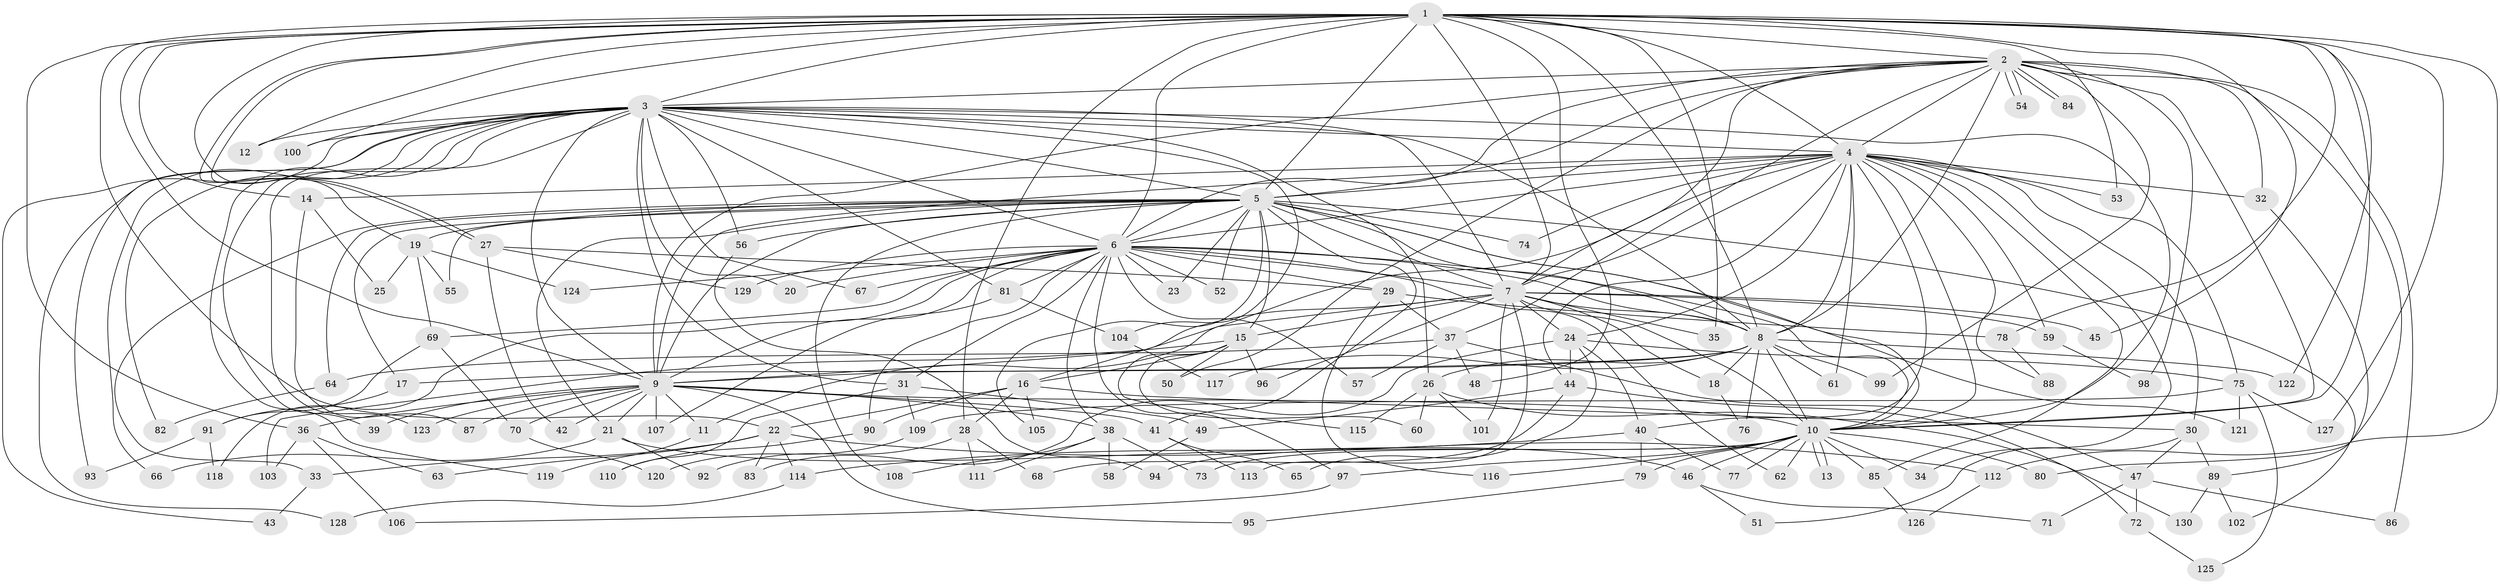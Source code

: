 // coarse degree distribution, {36: 0.009708737864077669, 19: 0.009708737864077669, 24: 0.009708737864077669, 25: 0.009708737864077669, 23: 0.019417475728155338, 17: 0.009708737864077669, 18: 0.009708737864077669, 22: 0.009708737864077669, 3: 0.13592233009708737, 2: 0.5533980582524272, 1: 0.009708737864077669, 4: 0.07766990291262135, 7: 0.02912621359223301, 5: 0.05825242718446602, 9: 0.009708737864077669, 6: 0.038834951456310676}
// Generated by graph-tools (version 1.1) at 2025/41/03/06/25 10:41:40]
// undirected, 130 vertices, 285 edges
graph export_dot {
graph [start="1"]
  node [color=gray90,style=filled];
  1;
  2;
  3;
  4;
  5;
  6;
  7;
  8;
  9;
  10;
  11;
  12;
  13;
  14;
  15;
  16;
  17;
  18;
  19;
  20;
  21;
  22;
  23;
  24;
  25;
  26;
  27;
  28;
  29;
  30;
  31;
  32;
  33;
  34;
  35;
  36;
  37;
  38;
  39;
  40;
  41;
  42;
  43;
  44;
  45;
  46;
  47;
  48;
  49;
  50;
  51;
  52;
  53;
  54;
  55;
  56;
  57;
  58;
  59;
  60;
  61;
  62;
  63;
  64;
  65;
  66;
  67;
  68;
  69;
  70;
  71;
  72;
  73;
  74;
  75;
  76;
  77;
  78;
  79;
  80;
  81;
  82;
  83;
  84;
  85;
  86;
  87;
  88;
  89;
  90;
  91;
  92;
  93;
  94;
  95;
  96;
  97;
  98;
  99;
  100;
  101;
  102;
  103;
  104;
  105;
  106;
  107;
  108;
  109;
  110;
  111;
  112;
  113;
  114;
  115;
  116;
  117;
  118;
  119;
  120;
  121;
  122;
  123;
  124;
  125;
  126;
  127;
  128;
  129;
  130;
  1 -- 2;
  1 -- 3;
  1 -- 4;
  1 -- 5;
  1 -- 6;
  1 -- 7;
  1 -- 8;
  1 -- 9;
  1 -- 10;
  1 -- 12;
  1 -- 14;
  1 -- 19;
  1 -- 22;
  1 -- 27;
  1 -- 27;
  1 -- 28;
  1 -- 35;
  1 -- 36;
  1 -- 45;
  1 -- 48;
  1 -- 53;
  1 -- 78;
  1 -- 100;
  1 -- 112;
  1 -- 122;
  1 -- 127;
  2 -- 3;
  2 -- 4;
  2 -- 5;
  2 -- 6;
  2 -- 7;
  2 -- 8;
  2 -- 9;
  2 -- 10;
  2 -- 32;
  2 -- 37;
  2 -- 50;
  2 -- 54;
  2 -- 54;
  2 -- 80;
  2 -- 84;
  2 -- 84;
  2 -- 86;
  2 -- 98;
  2 -- 99;
  3 -- 4;
  3 -- 5;
  3 -- 6;
  3 -- 7;
  3 -- 8;
  3 -- 9;
  3 -- 10;
  3 -- 12;
  3 -- 20;
  3 -- 26;
  3 -- 31;
  3 -- 39;
  3 -- 43;
  3 -- 56;
  3 -- 66;
  3 -- 67;
  3 -- 81;
  3 -- 82;
  3 -- 93;
  3 -- 100;
  3 -- 104;
  3 -- 119;
  3 -- 123;
  3 -- 128;
  4 -- 5;
  4 -- 6;
  4 -- 7;
  4 -- 8;
  4 -- 9;
  4 -- 10;
  4 -- 14;
  4 -- 16;
  4 -- 24;
  4 -- 30;
  4 -- 32;
  4 -- 34;
  4 -- 40;
  4 -- 44;
  4 -- 53;
  4 -- 59;
  4 -- 61;
  4 -- 74;
  4 -- 75;
  4 -- 85;
  4 -- 88;
  5 -- 6;
  5 -- 7;
  5 -- 8;
  5 -- 9;
  5 -- 10;
  5 -- 15;
  5 -- 17;
  5 -- 19;
  5 -- 21;
  5 -- 23;
  5 -- 33;
  5 -- 41;
  5 -- 52;
  5 -- 55;
  5 -- 56;
  5 -- 64;
  5 -- 74;
  5 -- 102;
  5 -- 105;
  5 -- 108;
  5 -- 121;
  6 -- 7;
  6 -- 8;
  6 -- 9;
  6 -- 10;
  6 -- 20;
  6 -- 23;
  6 -- 29;
  6 -- 31;
  6 -- 38;
  6 -- 52;
  6 -- 57;
  6 -- 62;
  6 -- 67;
  6 -- 69;
  6 -- 81;
  6 -- 90;
  6 -- 97;
  6 -- 118;
  6 -- 124;
  6 -- 129;
  7 -- 8;
  7 -- 9;
  7 -- 10;
  7 -- 11;
  7 -- 15;
  7 -- 18;
  7 -- 24;
  7 -- 35;
  7 -- 45;
  7 -- 59;
  7 -- 96;
  7 -- 101;
  7 -- 113;
  8 -- 9;
  8 -- 10;
  8 -- 17;
  8 -- 18;
  8 -- 26;
  8 -- 61;
  8 -- 76;
  8 -- 99;
  8 -- 117;
  8 -- 122;
  9 -- 10;
  9 -- 11;
  9 -- 21;
  9 -- 36;
  9 -- 38;
  9 -- 39;
  9 -- 41;
  9 -- 42;
  9 -- 70;
  9 -- 87;
  9 -- 95;
  9 -- 107;
  9 -- 123;
  10 -- 13;
  10 -- 13;
  10 -- 34;
  10 -- 46;
  10 -- 62;
  10 -- 73;
  10 -- 77;
  10 -- 79;
  10 -- 80;
  10 -- 85;
  10 -- 94;
  10 -- 97;
  10 -- 116;
  11 -- 119;
  14 -- 25;
  14 -- 87;
  15 -- 16;
  15 -- 50;
  15 -- 60;
  15 -- 96;
  15 -- 103;
  15 -- 115;
  16 -- 22;
  16 -- 28;
  16 -- 30;
  16 -- 90;
  16 -- 105;
  17 -- 91;
  18 -- 76;
  19 -- 25;
  19 -- 55;
  19 -- 69;
  19 -- 124;
  21 -- 46;
  21 -- 66;
  21 -- 92;
  22 -- 33;
  22 -- 63;
  22 -- 83;
  22 -- 112;
  22 -- 114;
  24 -- 40;
  24 -- 44;
  24 -- 65;
  24 -- 75;
  24 -- 83;
  26 -- 60;
  26 -- 101;
  26 -- 115;
  26 -- 130;
  27 -- 29;
  27 -- 42;
  27 -- 129;
  28 -- 68;
  28 -- 92;
  28 -- 111;
  29 -- 37;
  29 -- 78;
  29 -- 116;
  30 -- 47;
  30 -- 51;
  30 -- 89;
  31 -- 49;
  31 -- 109;
  31 -- 110;
  32 -- 89;
  33 -- 43;
  36 -- 63;
  36 -- 103;
  36 -- 106;
  37 -- 47;
  37 -- 48;
  37 -- 57;
  37 -- 64;
  38 -- 58;
  38 -- 73;
  38 -- 108;
  38 -- 111;
  40 -- 77;
  40 -- 79;
  40 -- 114;
  41 -- 65;
  41 -- 113;
  44 -- 49;
  44 -- 68;
  44 -- 72;
  46 -- 51;
  46 -- 71;
  47 -- 71;
  47 -- 72;
  47 -- 86;
  49 -- 58;
  56 -- 94;
  59 -- 98;
  64 -- 82;
  69 -- 70;
  69 -- 91;
  70 -- 120;
  72 -- 125;
  75 -- 109;
  75 -- 121;
  75 -- 125;
  75 -- 127;
  78 -- 88;
  79 -- 95;
  81 -- 104;
  81 -- 107;
  85 -- 126;
  89 -- 102;
  89 -- 130;
  90 -- 110;
  91 -- 93;
  91 -- 118;
  97 -- 106;
  104 -- 117;
  109 -- 120;
  112 -- 126;
  114 -- 128;
}
